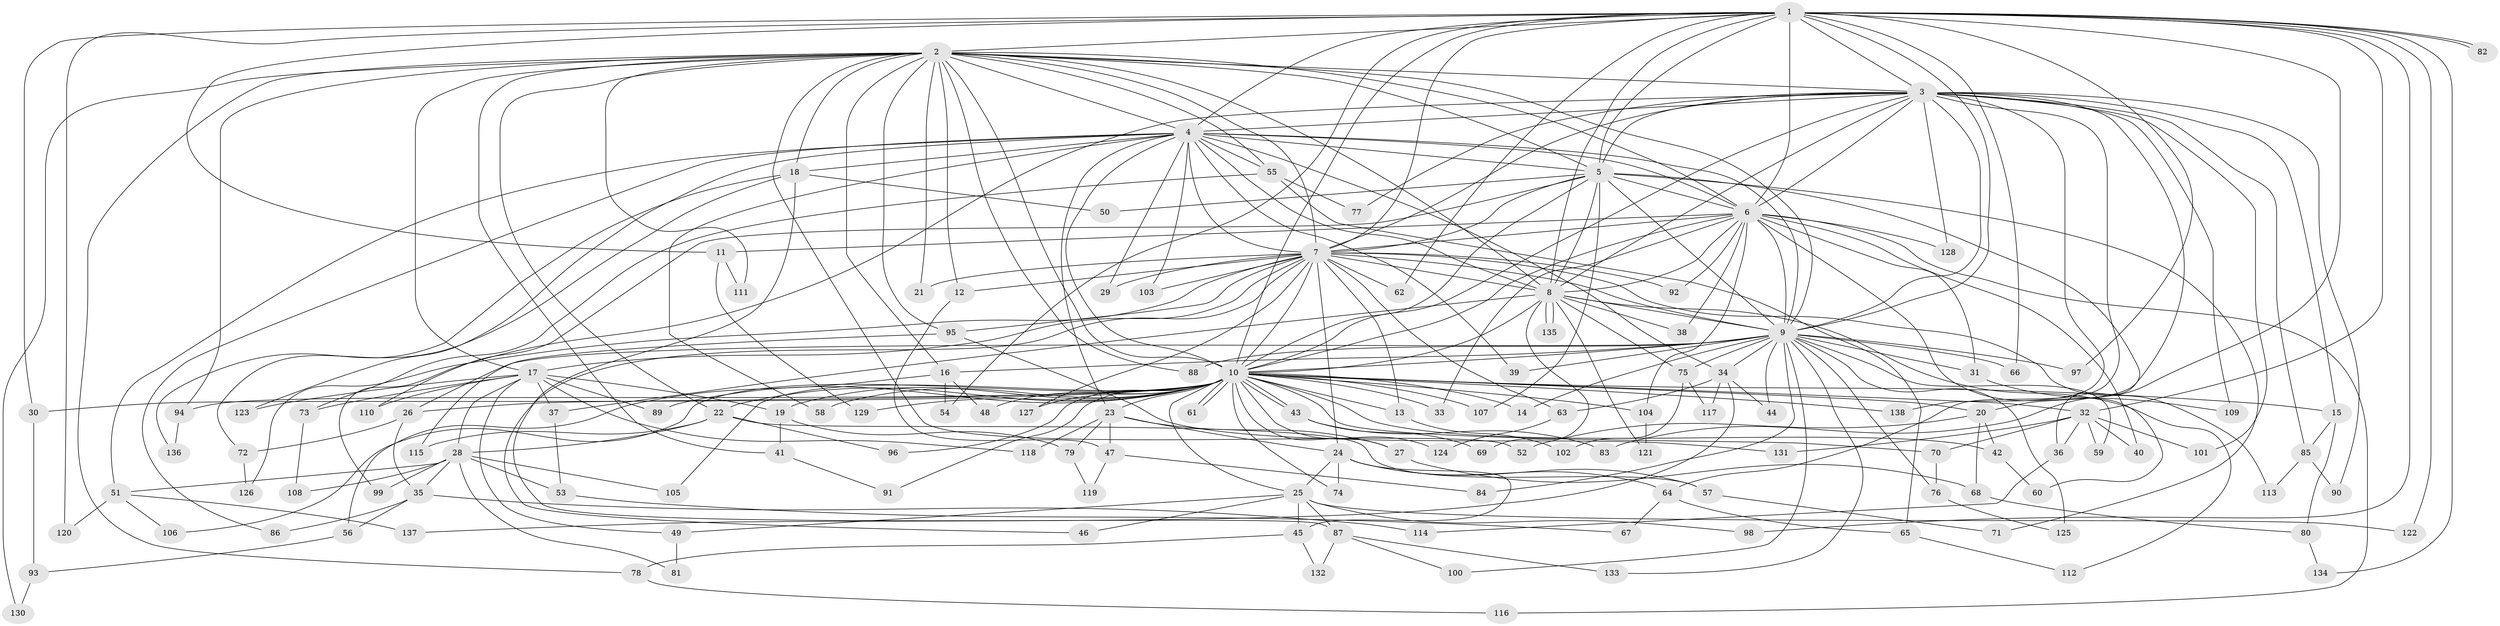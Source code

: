 // Generated by graph-tools (version 1.1) at 2025/14/03/09/25 04:14:12]
// undirected, 138 vertices, 301 edges
graph export_dot {
graph [start="1"]
  node [color=gray90,style=filled];
  1;
  2;
  3;
  4;
  5;
  6;
  7;
  8;
  9;
  10;
  11;
  12;
  13;
  14;
  15;
  16;
  17;
  18;
  19;
  20;
  21;
  22;
  23;
  24;
  25;
  26;
  27;
  28;
  29;
  30;
  31;
  32;
  33;
  34;
  35;
  36;
  37;
  38;
  39;
  40;
  41;
  42;
  43;
  44;
  45;
  46;
  47;
  48;
  49;
  50;
  51;
  52;
  53;
  54;
  55;
  56;
  57;
  58;
  59;
  60;
  61;
  62;
  63;
  64;
  65;
  66;
  67;
  68;
  69;
  70;
  71;
  72;
  73;
  74;
  75;
  76;
  77;
  78;
  79;
  80;
  81;
  82;
  83;
  84;
  85;
  86;
  87;
  88;
  89;
  90;
  91;
  92;
  93;
  94;
  95;
  96;
  97;
  98;
  99;
  100;
  101;
  102;
  103;
  104;
  105;
  106;
  107;
  108;
  109;
  110;
  111;
  112;
  113;
  114;
  115;
  116;
  117;
  118;
  119;
  120;
  121;
  122;
  123;
  124;
  125;
  126;
  127;
  128;
  129;
  130;
  131;
  132;
  133;
  134;
  135;
  136;
  137;
  138;
  1 -- 2;
  1 -- 3;
  1 -- 4;
  1 -- 5;
  1 -- 6;
  1 -- 7;
  1 -- 8;
  1 -- 9;
  1 -- 10;
  1 -- 11;
  1 -- 30;
  1 -- 32;
  1 -- 54;
  1 -- 62;
  1 -- 66;
  1 -- 82;
  1 -- 82;
  1 -- 83;
  1 -- 97;
  1 -- 98;
  1 -- 120;
  1 -- 122;
  1 -- 134;
  2 -- 3;
  2 -- 4;
  2 -- 5;
  2 -- 6;
  2 -- 7;
  2 -- 8;
  2 -- 9;
  2 -- 10;
  2 -- 12;
  2 -- 16;
  2 -- 17;
  2 -- 18;
  2 -- 21;
  2 -- 22;
  2 -- 41;
  2 -- 52;
  2 -- 55;
  2 -- 78;
  2 -- 88;
  2 -- 94;
  2 -- 95;
  2 -- 111;
  2 -- 130;
  3 -- 4;
  3 -- 5;
  3 -- 6;
  3 -- 7;
  3 -- 8;
  3 -- 9;
  3 -- 10;
  3 -- 15;
  3 -- 20;
  3 -- 64;
  3 -- 77;
  3 -- 85;
  3 -- 90;
  3 -- 99;
  3 -- 101;
  3 -- 109;
  3 -- 128;
  3 -- 138;
  4 -- 5;
  4 -- 6;
  4 -- 7;
  4 -- 8;
  4 -- 9;
  4 -- 10;
  4 -- 18;
  4 -- 23;
  4 -- 29;
  4 -- 34;
  4 -- 39;
  4 -- 51;
  4 -- 55;
  4 -- 58;
  4 -- 86;
  4 -- 103;
  4 -- 123;
  5 -- 6;
  5 -- 7;
  5 -- 8;
  5 -- 9;
  5 -- 10;
  5 -- 36;
  5 -- 50;
  5 -- 71;
  5 -- 107;
  5 -- 110;
  6 -- 7;
  6 -- 8;
  6 -- 9;
  6 -- 10;
  6 -- 11;
  6 -- 31;
  6 -- 33;
  6 -- 38;
  6 -- 40;
  6 -- 60;
  6 -- 92;
  6 -- 104;
  6 -- 116;
  6 -- 128;
  7 -- 8;
  7 -- 9;
  7 -- 10;
  7 -- 12;
  7 -- 13;
  7 -- 17;
  7 -- 21;
  7 -- 24;
  7 -- 29;
  7 -- 46;
  7 -- 62;
  7 -- 63;
  7 -- 92;
  7 -- 95;
  7 -- 103;
  7 -- 113;
  7 -- 126;
  7 -- 127;
  8 -- 9;
  8 -- 10;
  8 -- 37;
  8 -- 38;
  8 -- 69;
  8 -- 75;
  8 -- 112;
  8 -- 121;
  8 -- 135;
  8 -- 135;
  9 -- 10;
  9 -- 14;
  9 -- 16;
  9 -- 26;
  9 -- 31;
  9 -- 34;
  9 -- 39;
  9 -- 44;
  9 -- 59;
  9 -- 66;
  9 -- 75;
  9 -- 76;
  9 -- 84;
  9 -- 88;
  9 -- 97;
  9 -- 100;
  9 -- 125;
  9 -- 133;
  10 -- 13;
  10 -- 14;
  10 -- 15;
  10 -- 19;
  10 -- 20;
  10 -- 22;
  10 -- 23;
  10 -- 25;
  10 -- 26;
  10 -- 27;
  10 -- 30;
  10 -- 32;
  10 -- 33;
  10 -- 42;
  10 -- 43;
  10 -- 43;
  10 -- 48;
  10 -- 58;
  10 -- 61;
  10 -- 61;
  10 -- 70;
  10 -- 74;
  10 -- 89;
  10 -- 91;
  10 -- 94;
  10 -- 96;
  10 -- 104;
  10 -- 105;
  10 -- 106;
  10 -- 107;
  10 -- 124;
  10 -- 127;
  10 -- 129;
  10 -- 138;
  11 -- 111;
  11 -- 129;
  12 -- 47;
  13 -- 102;
  15 -- 80;
  15 -- 85;
  16 -- 48;
  16 -- 54;
  16 -- 56;
  17 -- 19;
  17 -- 28;
  17 -- 37;
  17 -- 49;
  17 -- 73;
  17 -- 89;
  17 -- 110;
  17 -- 118;
  17 -- 123;
  18 -- 50;
  18 -- 72;
  18 -- 87;
  18 -- 136;
  19 -- 41;
  19 -- 79;
  20 -- 42;
  20 -- 52;
  20 -- 68;
  22 -- 28;
  22 -- 57;
  22 -- 96;
  22 -- 115;
  23 -- 24;
  23 -- 27;
  23 -- 47;
  23 -- 79;
  23 -- 118;
  24 -- 25;
  24 -- 45;
  24 -- 57;
  24 -- 64;
  24 -- 74;
  25 -- 45;
  25 -- 46;
  25 -- 49;
  25 -- 87;
  25 -- 98;
  25 -- 122;
  26 -- 35;
  26 -- 72;
  27 -- 68;
  28 -- 35;
  28 -- 51;
  28 -- 53;
  28 -- 81;
  28 -- 99;
  28 -- 105;
  28 -- 108;
  30 -- 93;
  31 -- 109;
  32 -- 36;
  32 -- 40;
  32 -- 59;
  32 -- 70;
  32 -- 101;
  32 -- 131;
  34 -- 44;
  34 -- 63;
  34 -- 117;
  34 -- 137;
  35 -- 56;
  35 -- 86;
  35 -- 114;
  36 -- 114;
  37 -- 53;
  41 -- 91;
  42 -- 60;
  43 -- 69;
  43 -- 83;
  45 -- 78;
  45 -- 132;
  47 -- 84;
  47 -- 119;
  49 -- 81;
  51 -- 106;
  51 -- 120;
  51 -- 137;
  53 -- 67;
  55 -- 65;
  55 -- 73;
  55 -- 77;
  56 -- 93;
  57 -- 71;
  63 -- 124;
  64 -- 65;
  64 -- 67;
  65 -- 112;
  68 -- 80;
  70 -- 76;
  72 -- 126;
  73 -- 108;
  75 -- 102;
  75 -- 117;
  76 -- 125;
  78 -- 116;
  79 -- 119;
  80 -- 134;
  85 -- 90;
  85 -- 113;
  87 -- 100;
  87 -- 132;
  87 -- 133;
  93 -- 130;
  94 -- 136;
  95 -- 115;
  95 -- 131;
  104 -- 121;
}
